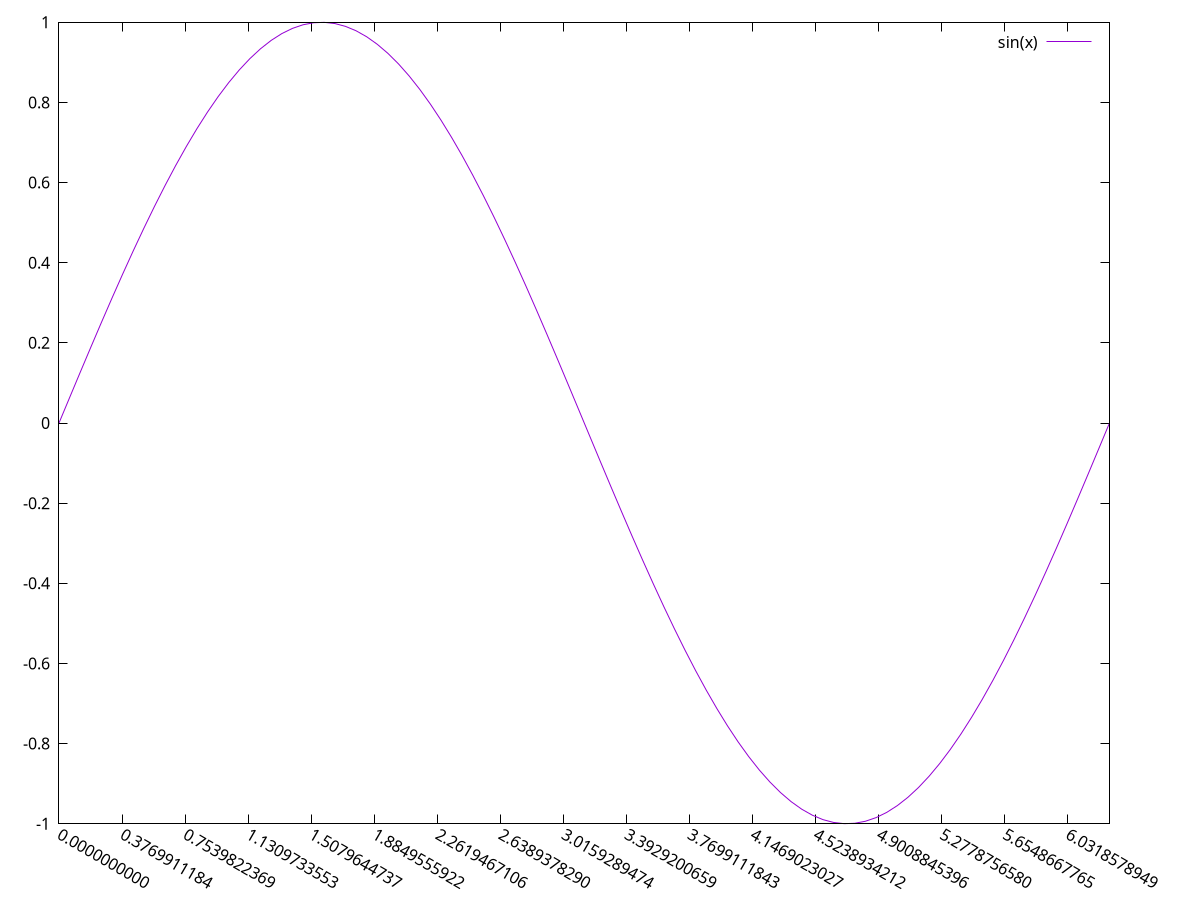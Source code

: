 set xrange [0:2*pi]
set xtics 0, 0.12*pi, 2*pi
set xtics format "%.10f"
set xtics rotate by -30
set rmargin 10
plot sin(x)
